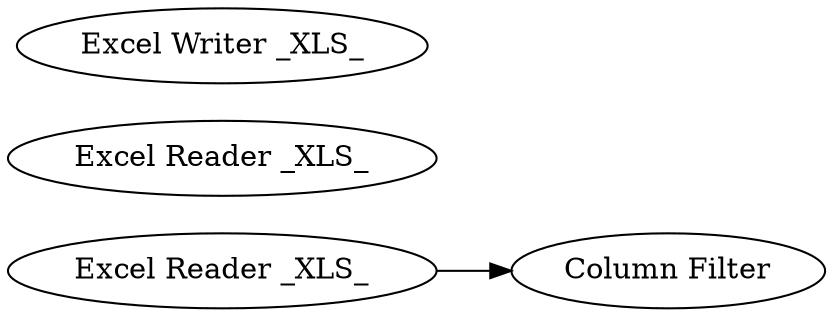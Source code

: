 digraph {
	1 [label="Excel Reader _XLS_"]
	2 [label="Excel Reader _XLS_"]
	3 [label="Column Filter"]
	4 [label="Excel Writer _XLS_"]
	1 -> 3
	rankdir=LR
}
